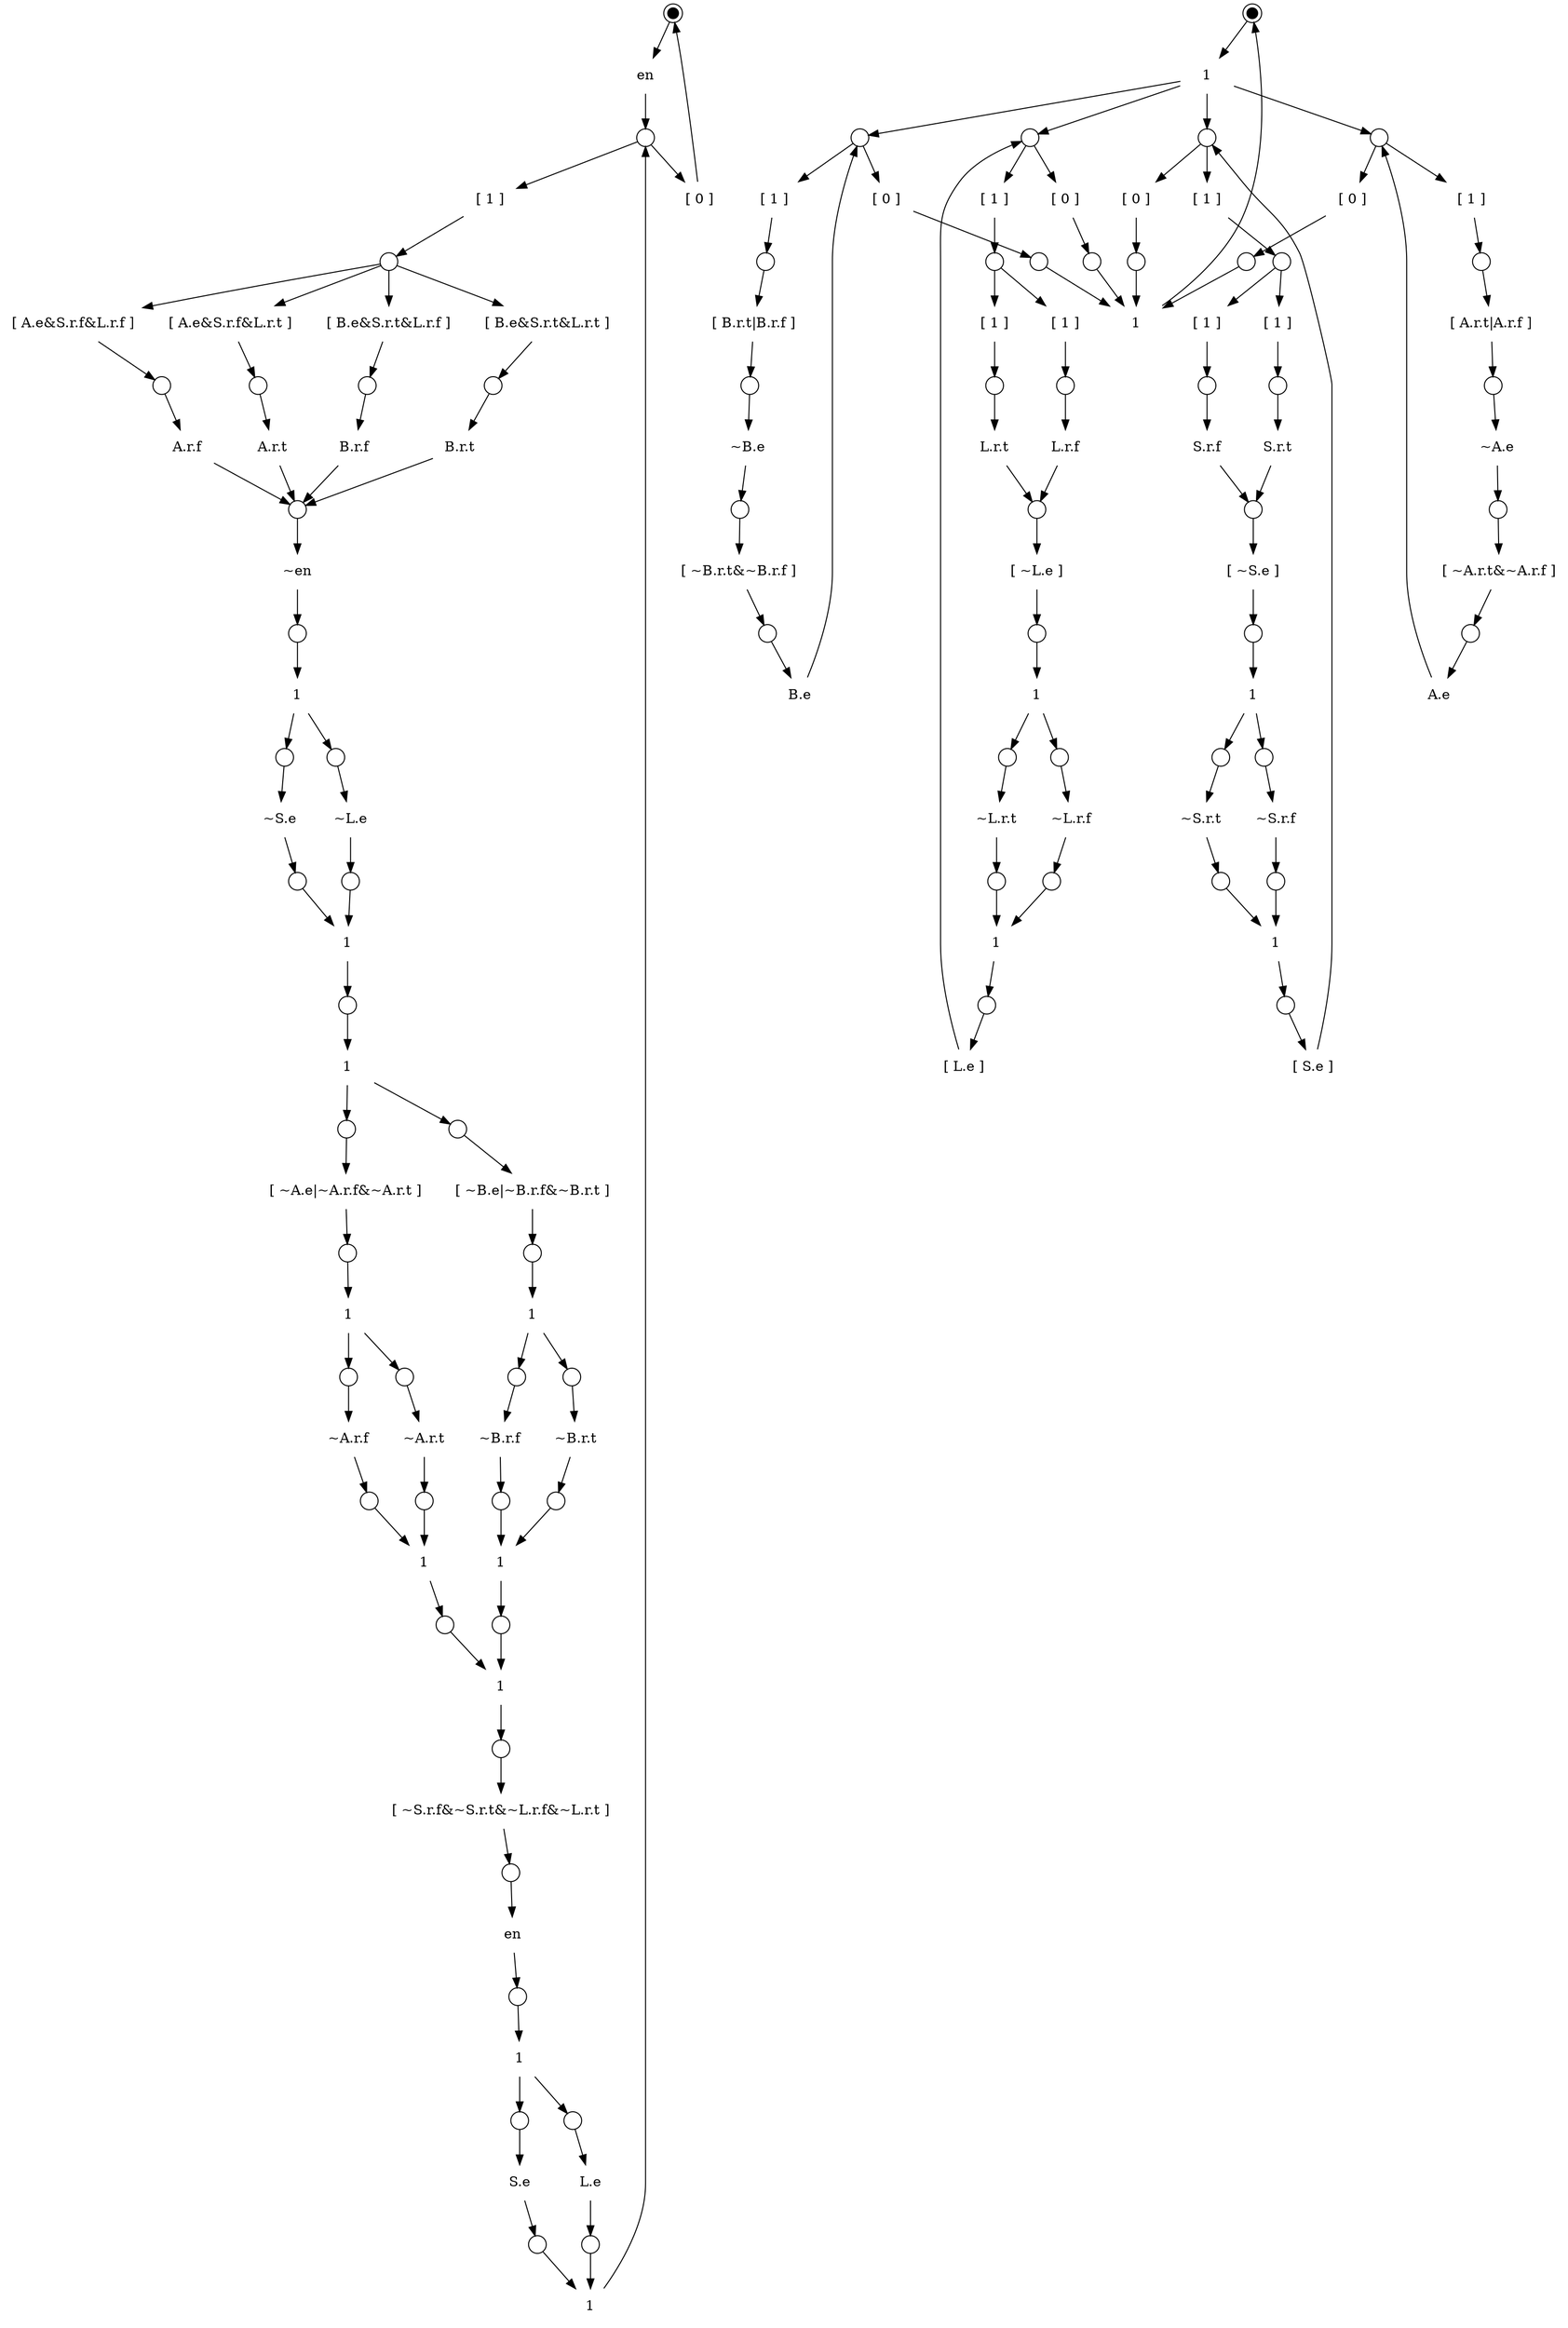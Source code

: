 digraph model
{
	subgraph pchb_split
	{
		graph["label"="" "variables"="L.r.t,L.r.f,L.e,S.r.t,S.r.f,S.e,A.r.t,A.r.f,A.e,B.r.t,B.r.f,B.e,en" "type"="local" "elaborate"="true" "reset"="~L.r.t&~L.r.f&L.e&~S.r.t&~S.r.f&S.e&~A.r.t&~A.r.f&A.e&~B.r.t&~B.r.f&B.e"];
		S0["shape"="circle" "width"="0.15" "peripheries"="2" "style"="filled" "fillcolor"="#000000" "label"=""];
		T0["shape"="plaintext" "label"="en"];
		S0->T0;
		S1["shape"="circle" "width"="0.25" "label"=""];
		T0->S1;
		T1["shape"="plaintext" "label"="[ 1 ]"];
		S1->T1;
		S2["shape"="circle" "width"="0.25" "label"=""];
		T1->S2;
		T2["shape"="plaintext" "label"="[ A.e&S.r.f&L.r.f ]"];
		S2->T2;
		S3["shape"="circle" "width"="0.25" "label"=""];
		T2->S3;
		T3["shape"="plaintext" "label"="A.r.f"];
		S3->T3;
		T4["shape"="plaintext" "label"="[ A.e&S.r.f&L.r.t ]"];
		S2->T4;
		S4["shape"="circle" "width"="0.25" "label"=""];
		T4->S4;
		T5["shape"="plaintext" "label"="A.r.t"];
		S4->T5;
		T6["shape"="plaintext" "label"="[ B.e&S.r.t&L.r.f ]"];
		S2->T6;
		S5["shape"="circle" "width"="0.25" "label"=""];
		T6->S5;
		T7["shape"="plaintext" "label"="B.r.f"];
		S5->T7;
		T8["shape"="plaintext" "label"="[ B.e&S.r.t&L.r.t ]"];
		S2->T8;
		S6["shape"="circle" "width"="0.25" "label"=""];
		T8->S6;
		T9["shape"="plaintext" "label"="B.r.t"];
		S6->T9;
		S7["shape"="circle" "width"="0.25" "label"=""];
		T3->S7;
		T5->S7;
		T7->S7;
		T9->S7;
		T10["shape"="plaintext" "label"="~en"];
		S7->T10;
		S8["shape"="circle" "width"="0.25" "label"=""];
		T10->S8;
		T11["shape"="plaintext" "label"="1"];
		S8->T11;
		S9["shape"="circle" "width"="0.25" "label"=""];
		T11->S9;
		T12["shape"="plaintext" "label"="~S.e"];
		S9->T12;
		S10["shape"="circle" "width"="0.25" "label"=""];
		T12->S10;
		S11["shape"="circle" "width"="0.25" "label"=""];
		T11->S11;
		T13["shape"="plaintext" "label"="~L.e"];
		S11->T13;
		S12["shape"="circle" "width"="0.25" "label"=""];
		T13->S12;
		T14["shape"="plaintext" "label"="1"];
		S10->T14;
		S12->T14;
		S13["shape"="circle" "width"="0.25" "label"=""];
		T14->S13;
		T15["shape"="plaintext" "label"="1"];
		S13->T15;
		S14["shape"="circle" "width"="0.25" "label"=""];
		T15->S14;
		T16["shape"="plaintext" "label"="[ ~A.e|~A.r.f&~A.r.t ]"];
		S14->T16;
		S15["shape"="circle" "width"="0.25" "label"=""];
		T16->S15;
		T17["shape"="plaintext" "label"="1"];
		S15->T17;
		S16["shape"="circle" "width"="0.25" "label"=""];
		T17->S16;
		T18["shape"="plaintext" "label"="~A.r.f"];
		S16->T18;
		S17["shape"="circle" "width"="0.25" "label"=""];
		T18->S17;
		S18["shape"="circle" "width"="0.25" "label"=""];
		T17->S18;
		T19["shape"="plaintext" "label"="~A.r.t"];
		S18->T19;
		S19["shape"="circle" "width"="0.25" "label"=""];
		T19->S19;
		T20["shape"="plaintext" "label"="1"];
		S17->T20;
		S19->T20;
		S20["shape"="circle" "width"="0.25" "label"=""];
		T20->S20;
		S21["shape"="circle" "width"="0.25" "label"=""];
		T15->S21;
		T21["shape"="plaintext" "label"="[ ~B.e|~B.r.f&~B.r.t ]"];
		S21->T21;
		S22["shape"="circle" "width"="0.25" "label"=""];
		T21->S22;
		T22["shape"="plaintext" "label"="1"];
		S22->T22;
		S23["shape"="circle" "width"="0.25" "label"=""];
		T22->S23;
		T23["shape"="plaintext" "label"="~B.r.f"];
		S23->T23;
		S24["shape"="circle" "width"="0.25" "label"=""];
		T23->S24;
		S25["shape"="circle" "width"="0.25" "label"=""];
		T22->S25;
		T24["shape"="plaintext" "label"="~B.r.t"];
		S25->T24;
		S26["shape"="circle" "width"="0.25" "label"=""];
		T24->S26;
		T25["shape"="plaintext" "label"="1"];
		S24->T25;
		S26->T25;
		S27["shape"="circle" "width"="0.25" "label"=""];
		T25->S27;
		T26["shape"="plaintext" "label"="1"];
		S20->T26;
		S27->T26;
		S28["shape"="circle" "width"="0.25" "label"=""];
		T26->S28;
		T27["shape"="plaintext" "label"="[ ~S.r.f&~S.r.t&~L.r.f&~L.r.t ]"];
		S28->T27;
		S29["shape"="circle" "width"="0.25" "label"=""];
		T27->S29;
		T28["shape"="plaintext" "label"="en"];
		S29->T28;
		S30["shape"="circle" "width"="0.25" "label"=""];
		T28->S30;
		T29["shape"="plaintext" "label"="1"];
		S30->T29;
		S31["shape"="circle" "width"="0.25" "label"=""];
		T29->S31;
		T30["shape"="plaintext" "label"="S.e"];
		S31->T30;
		S32["shape"="circle" "width"="0.25" "label"=""];
		T30->S32;
		S33["shape"="circle" "width"="0.25" "label"=""];
		T29->S33;
		T31["shape"="plaintext" "label"="L.e"];
		S33->T31;
		S34["shape"="circle" "width"="0.25" "label"=""];
		T31->S34;
		T32["shape"="plaintext" "label"="1"];
		S32->T32;
		S34->T32;
		T32->S1;
		T33["shape"="plaintext" "label"="[ 0 ]"];
		S1->T33;
		T33->S0;
	}
	subgraph environment
	{
		graph["label"="" "variables"="L.r.t,L.r.f,L.e,S.r.t,S.r.f,S.e,A.r.t,A.r.f,A.e,B.r.t,B.r.f,B.e" "type"="remote" "elaborate"="false" "reset"="~L.r.t&~L.r.f&L.e&~S.r.t&~S.r.f&S.e&~A.r.t&~A.r.f&A.e&~B.r.t&~B.r.f&B.e"];
		S35["shape"="circle" "width"="0.15" "peripheries"="2" "style"="filled" "fillcolor"="#000000" "label"=""];
		T34["shape"="plaintext" "label"="1"];
		S35->T34;
		S36["shape"="circle" "width"="0.25" "label"=""];
		T34->S36;
		T35["shape"="plaintext" "label"="[ 1 ]"];
		S36->T35;
		S37["shape"="circle" "width"="0.25" "label"=""];
		T35->S37;
		T36["shape"="plaintext" "label"="[ A.r.t|A.r.f ]"];
		S37->T36;
		S38["shape"="circle" "width"="0.25" "label"=""];
		T36->S38;
		T37["shape"="plaintext" "label"="~A.e"];
		S38->T37;
		S39["shape"="circle" "width"="0.25" "label"=""];
		T37->S39;
		T38["shape"="plaintext" "label"="[ ~A.r.t&~A.r.f ]"];
		S39->T38;
		S40["shape"="circle" "width"="0.25" "label"=""];
		T38->S40;
		T39["shape"="plaintext" "label"="A.e"];
		S40->T39;
		T39->S36;
		T40["shape"="plaintext" "label"="[ 0 ]"];
		S36->T40;
		S41["shape"="circle" "width"="0.25" "label"=""];
		T40->S41;
		S42["shape"="circle" "width"="0.25" "label"=""];
		T34->S42;
		T41["shape"="plaintext" "label"="[ 1 ]"];
		S42->T41;
		S43["shape"="circle" "width"="0.25" "label"=""];
		T41->S43;
		T42["shape"="plaintext" "label"="[ B.r.t|B.r.f ]"];
		S43->T42;
		S44["shape"="circle" "width"="0.25" "label"=""];
		T42->S44;
		T43["shape"="plaintext" "label"="~B.e"];
		S44->T43;
		S45["shape"="circle" "width"="0.25" "label"=""];
		T43->S45;
		T44["shape"="plaintext" "label"="[ ~B.r.t&~B.r.f ]"];
		S45->T44;
		S46["shape"="circle" "width"="0.25" "label"=""];
		T44->S46;
		T45["shape"="plaintext" "label"="B.e"];
		S46->T45;
		T45->S42;
		T46["shape"="plaintext" "label"="[ 0 ]"];
		S42->T46;
		S47["shape"="circle" "width"="0.25" "label"=""];
		T46->S47;
		S48["shape"="circle" "width"="0.25" "label"=""];
		T34->S48;
		T47["shape"="plaintext" "label"="[ 1 ]"];
		S48->T47;
		S49["shape"="circle" "width"="0.25" "label"=""];
		T47->S49;
		T48["shape"="plaintext" "label"="[ 1 ]"];
		S49->T48;
		S50["shape"="circle" "width"="0.25" "label"=""];
		T48->S50;
		T49["shape"="plaintext" "label"="L.r.t"];
		S50->T49;
		T50["shape"="plaintext" "label"="[ 1 ]"];
		S49->T50;
		S51["shape"="circle" "width"="0.25" "label"=""];
		T50->S51;
		T51["shape"="plaintext" "label"="L.r.f"];
		S51->T51;
		S52["shape"="circle" "width"="0.25" "label"=""];
		T49->S52;
		T51->S52;
		T52["shape"="plaintext" "label"="[ ~L.e ]"];
		S52->T52;
		S53["shape"="circle" "width"="0.25" "label"=""];
		T52->S53;
		T53["shape"="plaintext" "label"="1"];
		S53->T53;
		S54["shape"="circle" "width"="0.25" "label"=""];
		T53->S54;
		T54["shape"="plaintext" "label"="~L.r.t"];
		S54->T54;
		S55["shape"="circle" "width"="0.25" "label"=""];
		T54->S55;
		S56["shape"="circle" "width"="0.25" "label"=""];
		T53->S56;
		T55["shape"="plaintext" "label"="~L.r.f"];
		S56->T55;
		S57["shape"="circle" "width"="0.25" "label"=""];
		T55->S57;
		T56["shape"="plaintext" "label"="1"];
		S55->T56;
		S57->T56;
		S58["shape"="circle" "width"="0.25" "label"=""];
		T56->S58;
		T57["shape"="plaintext" "label"="[ L.e ]"];
		S58->T57;
		T57->S48;
		T58["shape"="plaintext" "label"="[ 0 ]"];
		S48->T58;
		S59["shape"="circle" "width"="0.25" "label"=""];
		T58->S59;
		S60["shape"="circle" "width"="0.25" "label"=""];
		T34->S60;
		T59["shape"="plaintext" "label"="[ 1 ]"];
		S60->T59;
		S61["shape"="circle" "width"="0.25" "label"=""];
		T59->S61;
		T60["shape"="plaintext" "label"="[ 1 ]"];
		S61->T60;
		S62["shape"="circle" "width"="0.25" "label"=""];
		T60->S62;
		T61["shape"="plaintext" "label"="S.r.t"];
		S62->T61;
		T62["shape"="plaintext" "label"="[ 1 ]"];
		S61->T62;
		S63["shape"="circle" "width"="0.25" "label"=""];
		T62->S63;
		T63["shape"="plaintext" "label"="S.r.f"];
		S63->T63;
		S64["shape"="circle" "width"="0.25" "label"=""];
		T61->S64;
		T63->S64;
		T64["shape"="plaintext" "label"="[ ~S.e ]"];
		S64->T64;
		S65["shape"="circle" "width"="0.25" "label"=""];
		T64->S65;
		T65["shape"="plaintext" "label"="1"];
		S65->T65;
		S66["shape"="circle" "width"="0.25" "label"=""];
		T65->S66;
		T66["shape"="plaintext" "label"="~S.r.t"];
		S66->T66;
		S67["shape"="circle" "width"="0.25" "label"=""];
		T66->S67;
		S68["shape"="circle" "width"="0.25" "label"=""];
		T65->S68;
		T67["shape"="plaintext" "label"="~S.r.f"];
		S68->T67;
		S69["shape"="circle" "width"="0.25" "label"=""];
		T67->S69;
		T68["shape"="plaintext" "label"="1"];
		S67->T68;
		S69->T68;
		S70["shape"="circle" "width"="0.25" "label"=""];
		T68->S70;
		T69["shape"="plaintext" "label"="[ S.e ]"];
		S70->T69;
		T69->S60;
		T70["shape"="plaintext" "label"="[ 0 ]"];
		S60->T70;
		S71["shape"="circle" "width"="0.25" "label"=""];
		T70->S71;
		T71["shape"="plaintext" "label"="1"];
		S41->T71;
		S47->T71;
		S59->T71;
		S71->T71;
		T71->S35;
	}
}
